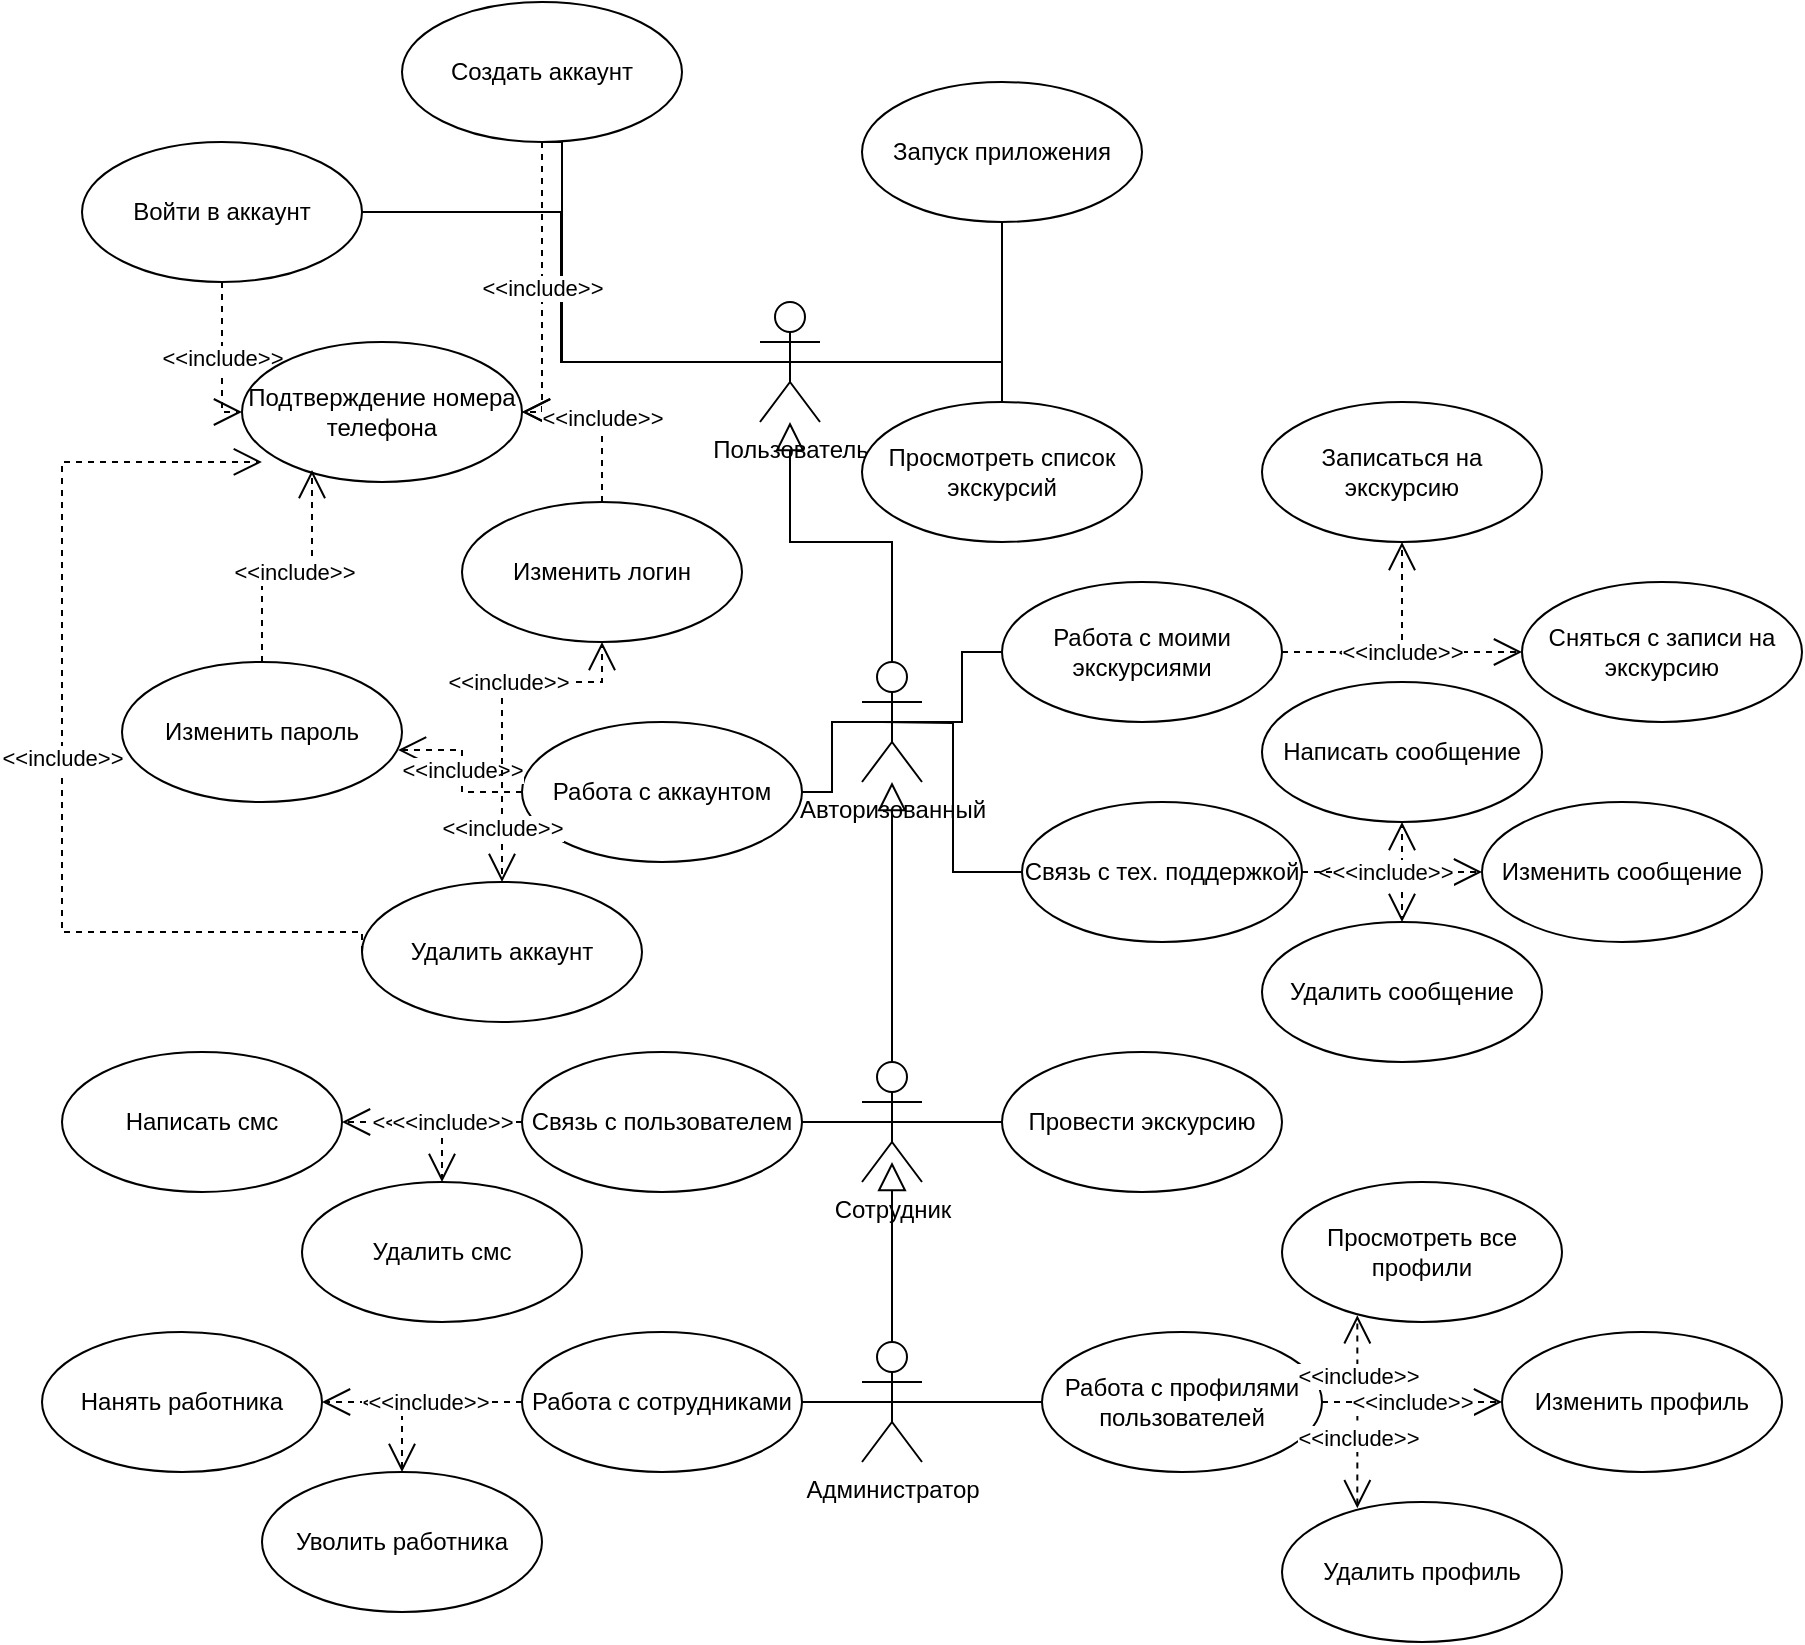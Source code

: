 <mxfile version="22.0.4" type="google">
  <diagram name="Страница — 1" id="LAL8IJz5V-x7PHA_HO1d">
    <mxGraphModel dx="987" dy="561" grid="1" gridSize="10" guides="1" tooltips="1" connect="1" arrows="1" fold="1" page="1" pageScale="1" pageWidth="827" pageHeight="1169" math="0" shadow="0">
      <root>
        <mxCell id="0" />
        <mxCell id="1" parent="0" />
        <mxCell id="FFJxtOhmiJsJVs3oL8mF-1" value="Пользователь" style="shape=umlActor;verticalLabelPosition=bottom;verticalAlign=top;html=1;" vertex="1" parent="1">
          <mxGeometry x="399" y="170" width="30" height="60" as="geometry" />
        </mxCell>
        <mxCell id="FFJxtOhmiJsJVs3oL8mF-2" value="Запуск приложения" style="ellipse;whiteSpace=wrap;html=1;" vertex="1" parent="1">
          <mxGeometry x="450" y="60" width="140" height="70" as="geometry" />
        </mxCell>
        <mxCell id="FFJxtOhmiJsJVs3oL8mF-4" value="" style="endArrow=none;html=1;rounded=0;exitX=0.5;exitY=0.5;exitDx=0;exitDy=0;exitPerimeter=0;entryX=0.5;entryY=1;entryDx=0;entryDy=0;edgeStyle=orthogonalEdgeStyle;" edge="1" parent="1" source="FFJxtOhmiJsJVs3oL8mF-1" target="FFJxtOhmiJsJVs3oL8mF-2">
          <mxGeometry width="50" height="50" relative="1" as="geometry">
            <mxPoint x="390" y="280" as="sourcePoint" />
            <mxPoint x="440" y="230" as="targetPoint" />
          </mxGeometry>
        </mxCell>
        <mxCell id="FFJxtOhmiJsJVs3oL8mF-5" value="Авторизованный" style="shape=umlActor;verticalLabelPosition=bottom;verticalAlign=top;html=1;outlineConnect=0;" vertex="1" parent="1">
          <mxGeometry x="450" y="350" width="30" height="60" as="geometry" />
        </mxCell>
        <mxCell id="FFJxtOhmiJsJVs3oL8mF-7" value="" style="endArrow=block;endFill=0;endSize=12;html=1;rounded=0;exitX=0.5;exitY=0;exitDx=0;exitDy=0;exitPerimeter=0;edgeStyle=orthogonalEdgeStyle;" edge="1" parent="1" source="FFJxtOhmiJsJVs3oL8mF-5" target="FFJxtOhmiJsJVs3oL8mF-1">
          <mxGeometry width="160" relative="1" as="geometry">
            <mxPoint x="330" y="250" as="sourcePoint" />
            <mxPoint x="490" y="250" as="targetPoint" />
          </mxGeometry>
        </mxCell>
        <mxCell id="FFJxtOhmiJsJVs3oL8mF-8" value="Создать аккаунт" style="ellipse;whiteSpace=wrap;html=1;" vertex="1" parent="1">
          <mxGeometry x="220" y="20" width="140" height="70" as="geometry" />
        </mxCell>
        <mxCell id="FFJxtOhmiJsJVs3oL8mF-9" value="Войти в аккаунт" style="ellipse;whiteSpace=wrap;html=1;" vertex="1" parent="1">
          <mxGeometry x="60" y="90" width="140" height="70" as="geometry" />
        </mxCell>
        <mxCell id="FFJxtOhmiJsJVs3oL8mF-10" value="" style="endArrow=none;html=1;rounded=0;exitX=0.5;exitY=0.5;exitDx=0;exitDy=0;exitPerimeter=0;entryX=1;entryY=0.5;entryDx=0;entryDy=0;edgeStyle=orthogonalEdgeStyle;" edge="1" parent="1" source="FFJxtOhmiJsJVs3oL8mF-1" target="FFJxtOhmiJsJVs3oL8mF-9">
          <mxGeometry width="50" height="50" relative="1" as="geometry">
            <mxPoint x="424" y="210" as="sourcePoint" />
            <mxPoint x="530" y="140" as="targetPoint" />
          </mxGeometry>
        </mxCell>
        <mxCell id="FFJxtOhmiJsJVs3oL8mF-12" value="" style="endArrow=none;html=1;rounded=0;exitX=0.5;exitY=1;exitDx=0;exitDy=0;entryX=0.5;entryY=0.5;entryDx=0;entryDy=0;edgeStyle=orthogonalEdgeStyle;entryPerimeter=0;" edge="1" parent="1" source="FFJxtOhmiJsJVs3oL8mF-8" target="FFJxtOhmiJsJVs3oL8mF-1">
          <mxGeometry width="50" height="50" relative="1" as="geometry">
            <mxPoint x="434" y="220" as="sourcePoint" />
            <mxPoint x="540" y="150" as="targetPoint" />
            <Array as="points">
              <mxPoint x="300" y="200" />
            </Array>
          </mxGeometry>
        </mxCell>
        <mxCell id="FFJxtOhmiJsJVs3oL8mF-13" value="&amp;lt;&amp;lt;include&amp;gt;&amp;gt;" style="endArrow=open;endSize=12;dashed=1;html=1;rounded=0;exitX=0.5;exitY=1;exitDx=0;exitDy=0;entryX=0;entryY=0.5;entryDx=0;entryDy=0;edgeStyle=orthogonalEdgeStyle;" edge="1" parent="1" source="FFJxtOhmiJsJVs3oL8mF-9" target="FFJxtOhmiJsJVs3oL8mF-15">
          <mxGeometry width="160" relative="1" as="geometry">
            <mxPoint x="130" y="300" as="sourcePoint" />
            <mxPoint x="190" y="300" as="targetPoint" />
          </mxGeometry>
        </mxCell>
        <mxCell id="FFJxtOhmiJsJVs3oL8mF-15" value="Подтверждение номера телефона" style="ellipse;whiteSpace=wrap;html=1;" vertex="1" parent="1">
          <mxGeometry x="140" y="190" width="140" height="70" as="geometry" />
        </mxCell>
        <mxCell id="FFJxtOhmiJsJVs3oL8mF-16" value="&amp;lt;&amp;lt;include&amp;gt;&amp;gt;" style="endArrow=open;endSize=12;dashed=1;html=1;rounded=0;exitX=0.5;exitY=1;exitDx=0;exitDy=0;entryX=1;entryY=0.5;entryDx=0;entryDy=0;edgeStyle=orthogonalEdgeStyle;" edge="1" parent="1" source="FFJxtOhmiJsJVs3oL8mF-8" target="FFJxtOhmiJsJVs3oL8mF-15">
          <mxGeometry width="160" relative="1" as="geometry">
            <mxPoint x="180" y="245" as="sourcePoint" />
            <mxPoint x="180" y="320" as="targetPoint" />
          </mxGeometry>
        </mxCell>
        <mxCell id="FFJxtOhmiJsJVs3oL8mF-18" value="Просмотреть список экскурсий" style="ellipse;whiteSpace=wrap;html=1;" vertex="1" parent="1">
          <mxGeometry x="450" y="220" width="140" height="70" as="geometry" />
        </mxCell>
        <mxCell id="FFJxtOhmiJsJVs3oL8mF-19" value="" style="endArrow=none;html=1;rounded=0;exitX=0.5;exitY=0.5;exitDx=0;exitDy=0;exitPerimeter=0;entryX=0.5;entryY=0;entryDx=0;entryDy=0;edgeStyle=orthogonalEdgeStyle;" edge="1" parent="1" source="FFJxtOhmiJsJVs3oL8mF-1" target="FFJxtOhmiJsJVs3oL8mF-18">
          <mxGeometry width="50" height="50" relative="1" as="geometry">
            <mxPoint x="424" y="210" as="sourcePoint" />
            <mxPoint x="530" y="140" as="targetPoint" />
          </mxGeometry>
        </mxCell>
        <mxCell id="FFJxtOhmiJsJVs3oL8mF-20" value="Изменить пароль" style="ellipse;whiteSpace=wrap;html=1;" vertex="1" parent="1">
          <mxGeometry x="80" y="350" width="140" height="70" as="geometry" />
        </mxCell>
        <mxCell id="FFJxtOhmiJsJVs3oL8mF-21" value="Изменить логин" style="ellipse;whiteSpace=wrap;html=1;" vertex="1" parent="1">
          <mxGeometry x="250" y="270" width="140" height="70" as="geometry" />
        </mxCell>
        <mxCell id="FFJxtOhmiJsJVs3oL8mF-22" value="Работа с аккаунтом" style="ellipse;whiteSpace=wrap;html=1;" vertex="1" parent="1">
          <mxGeometry x="280" y="380" width="140" height="70" as="geometry" />
        </mxCell>
        <mxCell id="FFJxtOhmiJsJVs3oL8mF-23" value="" style="endArrow=none;html=1;rounded=0;exitX=0.5;exitY=0.5;exitDx=0;exitDy=0;exitPerimeter=0;entryX=1;entryY=0.5;entryDx=0;entryDy=0;edgeStyle=orthogonalEdgeStyle;" edge="1" parent="1" source="FFJxtOhmiJsJVs3oL8mF-5" target="FFJxtOhmiJsJVs3oL8mF-22">
          <mxGeometry width="50" height="50" relative="1" as="geometry">
            <mxPoint x="424" y="210" as="sourcePoint" />
            <mxPoint x="530" y="140" as="targetPoint" />
          </mxGeometry>
        </mxCell>
        <mxCell id="FFJxtOhmiJsJVs3oL8mF-24" value="&amp;lt;&amp;lt;include&amp;gt;&amp;gt;" style="endArrow=open;endSize=12;dashed=1;html=1;rounded=0;edgeStyle=orthogonalEdgeStyle;exitX=0.5;exitY=0;exitDx=0;exitDy=0;entryX=1;entryY=0.5;entryDx=0;entryDy=0;" edge="1" parent="1" source="FFJxtOhmiJsJVs3oL8mF-21" target="FFJxtOhmiJsJVs3oL8mF-15">
          <mxGeometry width="160" relative="1" as="geometry">
            <mxPoint x="230" y="370" as="sourcePoint" />
            <mxPoint x="300" y="295" as="targetPoint" />
          </mxGeometry>
        </mxCell>
        <mxCell id="FFJxtOhmiJsJVs3oL8mF-25" value="&amp;lt;&amp;lt;include&amp;gt;&amp;gt;" style="endArrow=open;endSize=12;dashed=1;html=1;rounded=0;edgeStyle=orthogonalEdgeStyle;exitX=0.5;exitY=0;exitDx=0;exitDy=0;entryX=0.25;entryY=0.914;entryDx=0;entryDy=0;entryPerimeter=0;" edge="1" parent="1" source="FFJxtOhmiJsJVs3oL8mF-20" target="FFJxtOhmiJsJVs3oL8mF-15">
          <mxGeometry width="160" relative="1" as="geometry">
            <mxPoint x="220" y="415" as="sourcePoint" />
            <mxPoint x="210" y="330" as="targetPoint" />
          </mxGeometry>
        </mxCell>
        <mxCell id="FFJxtOhmiJsJVs3oL8mF-26" value="&amp;lt;&amp;lt;include&amp;gt;&amp;gt;" style="endArrow=open;endSize=12;dashed=1;html=1;rounded=0;edgeStyle=orthogonalEdgeStyle;exitX=0;exitY=0.5;exitDx=0;exitDy=0;entryX=0.986;entryY=0.629;entryDx=0;entryDy=0;entryPerimeter=0;" edge="1" parent="1" source="FFJxtOhmiJsJVs3oL8mF-22" target="FFJxtOhmiJsJVs3oL8mF-20">
          <mxGeometry width="160" relative="1" as="geometry">
            <mxPoint x="220" y="415" as="sourcePoint" />
            <mxPoint x="210" y="330" as="targetPoint" />
          </mxGeometry>
        </mxCell>
        <mxCell id="FFJxtOhmiJsJVs3oL8mF-27" value="&amp;lt;&amp;lt;include&amp;gt;&amp;gt;" style="endArrow=open;endSize=12;dashed=1;html=1;rounded=0;edgeStyle=orthogonalEdgeStyle;exitX=0;exitY=0.5;exitDx=0;exitDy=0;entryX=0.5;entryY=1;entryDx=0;entryDy=0;" edge="1" parent="1" source="FFJxtOhmiJsJVs3oL8mF-22" target="FFJxtOhmiJsJVs3oL8mF-21">
          <mxGeometry width="160" relative="1" as="geometry">
            <mxPoint x="230" y="425" as="sourcePoint" />
            <mxPoint x="220" y="340" as="targetPoint" />
          </mxGeometry>
        </mxCell>
        <mxCell id="FFJxtOhmiJsJVs3oL8mF-29" value="Удалить аккаунт" style="ellipse;whiteSpace=wrap;html=1;" vertex="1" parent="1">
          <mxGeometry x="200" y="460" width="140" height="70" as="geometry" />
        </mxCell>
        <mxCell id="FFJxtOhmiJsJVs3oL8mF-30" value="&amp;lt;&amp;lt;include&amp;gt;&amp;gt;" style="endArrow=open;endSize=12;dashed=1;html=1;rounded=0;edgeStyle=orthogonalEdgeStyle;exitX=0;exitY=0.5;exitDx=0;exitDy=0;entryX=0.071;entryY=0.857;entryDx=0;entryDy=0;entryPerimeter=0;" edge="1" parent="1" source="FFJxtOhmiJsJVs3oL8mF-29" target="FFJxtOhmiJsJVs3oL8mF-15">
          <mxGeometry width="160" relative="1" as="geometry">
            <mxPoint x="160" y="360" as="sourcePoint" />
            <mxPoint x="185" y="264" as="targetPoint" />
            <Array as="points">
              <mxPoint x="50" y="485" />
              <mxPoint x="50" y="250" />
            </Array>
          </mxGeometry>
        </mxCell>
        <mxCell id="FFJxtOhmiJsJVs3oL8mF-31" value="&amp;lt;&amp;lt;include&amp;gt;&amp;gt;" style="endArrow=open;endSize=12;dashed=1;html=1;rounded=0;edgeStyle=orthogonalEdgeStyle;exitX=0;exitY=0.5;exitDx=0;exitDy=0;" edge="1" parent="1" source="FFJxtOhmiJsJVs3oL8mF-22" target="FFJxtOhmiJsJVs3oL8mF-29">
          <mxGeometry width="160" relative="1" as="geometry">
            <mxPoint x="290" y="425" as="sourcePoint" />
            <mxPoint x="330" y="350" as="targetPoint" />
          </mxGeometry>
        </mxCell>
        <mxCell id="FFJxtOhmiJsJVs3oL8mF-32" value="Работа с моими экскурсиями" style="ellipse;whiteSpace=wrap;html=1;" vertex="1" parent="1">
          <mxGeometry x="520" y="310" width="140" height="70" as="geometry" />
        </mxCell>
        <mxCell id="FFJxtOhmiJsJVs3oL8mF-33" value="" style="endArrow=none;html=1;rounded=0;exitX=0.5;exitY=0.5;exitDx=0;exitDy=0;exitPerimeter=0;entryX=0;entryY=0.5;entryDx=0;entryDy=0;edgeStyle=orthogonalEdgeStyle;" edge="1" parent="1" source="FFJxtOhmiJsJVs3oL8mF-5" target="FFJxtOhmiJsJVs3oL8mF-32">
          <mxGeometry width="50" height="50" relative="1" as="geometry">
            <mxPoint x="475" y="390" as="sourcePoint" />
            <mxPoint x="430" y="425" as="targetPoint" />
          </mxGeometry>
        </mxCell>
        <mxCell id="FFJxtOhmiJsJVs3oL8mF-35" value="Записаться на экскурсию" style="ellipse;whiteSpace=wrap;html=1;" vertex="1" parent="1">
          <mxGeometry x="650" y="220" width="140" height="70" as="geometry" />
        </mxCell>
        <mxCell id="FFJxtOhmiJsJVs3oL8mF-38" value="&amp;lt;&amp;lt;include&amp;gt;&amp;gt;" style="endArrow=open;endSize=12;dashed=1;html=1;rounded=0;edgeStyle=orthogonalEdgeStyle;exitX=1;exitY=0.5;exitDx=0;exitDy=0;entryX=0.5;entryY=1;entryDx=0;entryDy=0;" edge="1" parent="1" source="FFJxtOhmiJsJVs3oL8mF-32" target="FFJxtOhmiJsJVs3oL8mF-35">
          <mxGeometry width="160" relative="1" as="geometry">
            <mxPoint x="290" y="425" as="sourcePoint" />
            <mxPoint x="330" y="350" as="targetPoint" />
          </mxGeometry>
        </mxCell>
        <mxCell id="FFJxtOhmiJsJVs3oL8mF-40" value="Сняться с записи на экскурсию" style="ellipse;whiteSpace=wrap;html=1;" vertex="1" parent="1">
          <mxGeometry x="780" y="310" width="140" height="70" as="geometry" />
        </mxCell>
        <mxCell id="FFJxtOhmiJsJVs3oL8mF-41" value="&amp;lt;&amp;lt;include&amp;gt;&amp;gt;" style="endArrow=open;endSize=12;dashed=1;html=1;rounded=0;edgeStyle=orthogonalEdgeStyle;exitX=1;exitY=0.5;exitDx=0;exitDy=0;" edge="1" parent="1" source="FFJxtOhmiJsJVs3oL8mF-32" target="FFJxtOhmiJsJVs3oL8mF-40">
          <mxGeometry width="160" relative="1" as="geometry">
            <mxPoint x="670" y="355" as="sourcePoint" />
            <mxPoint x="730" y="300" as="targetPoint" />
          </mxGeometry>
        </mxCell>
        <mxCell id="FFJxtOhmiJsJVs3oL8mF-43" value="Сотрудник" style="shape=umlActor;verticalLabelPosition=bottom;verticalAlign=top;html=1;" vertex="1" parent="1">
          <mxGeometry x="450" y="550" width="30" height="60" as="geometry" />
        </mxCell>
        <mxCell id="FFJxtOhmiJsJVs3oL8mF-44" value="" style="endArrow=block;endFill=0;endSize=12;html=1;rounded=0;exitX=0.5;exitY=0;exitDx=0;exitDy=0;exitPerimeter=0;edgeStyle=orthogonalEdgeStyle;" edge="1" parent="1" source="FFJxtOhmiJsJVs3oL8mF-43" target="FFJxtOhmiJsJVs3oL8mF-5">
          <mxGeometry width="160" relative="1" as="geometry">
            <mxPoint x="475" y="360" as="sourcePoint" />
            <mxPoint x="424" y="240" as="targetPoint" />
          </mxGeometry>
        </mxCell>
        <mxCell id="FFJxtOhmiJsJVs3oL8mF-46" value="" style="endArrow=none;html=1;rounded=0;entryX=0;entryY=0.5;entryDx=0;entryDy=0;edgeStyle=orthogonalEdgeStyle;" edge="1" parent="1" target="FFJxtOhmiJsJVs3oL8mF-47">
          <mxGeometry width="50" height="50" relative="1" as="geometry">
            <mxPoint x="460" y="380" as="sourcePoint" />
            <mxPoint x="530" y="355" as="targetPoint" />
          </mxGeometry>
        </mxCell>
        <mxCell id="FFJxtOhmiJsJVs3oL8mF-47" value="Связь с тех. поддержкой" style="ellipse;whiteSpace=wrap;html=1;" vertex="1" parent="1">
          <mxGeometry x="530" y="420" width="140" height="70" as="geometry" />
        </mxCell>
        <mxCell id="FFJxtOhmiJsJVs3oL8mF-48" value="Связь с пользователем" style="ellipse;whiteSpace=wrap;html=1;" vertex="1" parent="1">
          <mxGeometry x="280" y="545" width="140" height="70" as="geometry" />
        </mxCell>
        <mxCell id="FFJxtOhmiJsJVs3oL8mF-49" value="" style="endArrow=none;html=1;rounded=0;exitX=0.5;exitY=0.5;exitDx=0;exitDy=0;exitPerimeter=0;entryX=1;entryY=0.5;entryDx=0;entryDy=0;edgeStyle=orthogonalEdgeStyle;" edge="1" parent="1" source="FFJxtOhmiJsJVs3oL8mF-43" target="FFJxtOhmiJsJVs3oL8mF-48">
          <mxGeometry width="50" height="50" relative="1" as="geometry">
            <mxPoint x="485" y="400" as="sourcePoint" />
            <mxPoint x="530" y="455" as="targetPoint" />
          </mxGeometry>
        </mxCell>
        <mxCell id="FFJxtOhmiJsJVs3oL8mF-50" value="Провести экскурсию" style="ellipse;whiteSpace=wrap;html=1;" vertex="1" parent="1">
          <mxGeometry x="520" y="545" width="140" height="70" as="geometry" />
        </mxCell>
        <mxCell id="FFJxtOhmiJsJVs3oL8mF-51" value="" style="endArrow=none;html=1;rounded=0;entryX=0.5;entryY=0.5;entryDx=0;entryDy=0;edgeStyle=orthogonalEdgeStyle;entryPerimeter=0;" edge="1" parent="1" source="FFJxtOhmiJsJVs3oL8mF-50" target="FFJxtOhmiJsJVs3oL8mF-43">
          <mxGeometry width="50" height="50" relative="1" as="geometry">
            <mxPoint x="475" y="590" as="sourcePoint" />
            <mxPoint x="430" y="590" as="targetPoint" />
          </mxGeometry>
        </mxCell>
        <mxCell id="FFJxtOhmiJsJVs3oL8mF-52" value="Написать сообщение" style="ellipse;whiteSpace=wrap;html=1;" vertex="1" parent="1">
          <mxGeometry x="650" y="360" width="140" height="70" as="geometry" />
        </mxCell>
        <mxCell id="FFJxtOhmiJsJVs3oL8mF-53" value="Удалить сообщение" style="ellipse;whiteSpace=wrap;html=1;" vertex="1" parent="1">
          <mxGeometry x="650" y="480" width="140" height="70" as="geometry" />
        </mxCell>
        <mxCell id="FFJxtOhmiJsJVs3oL8mF-54" value="Изменить сообщение" style="ellipse;whiteSpace=wrap;html=1;" vertex="1" parent="1">
          <mxGeometry x="760" y="420" width="140" height="70" as="geometry" />
        </mxCell>
        <mxCell id="FFJxtOhmiJsJVs3oL8mF-55" value="&amp;lt;&amp;lt;include&amp;gt;&amp;gt;" style="endArrow=open;endSize=12;dashed=1;html=1;rounded=0;edgeStyle=orthogonalEdgeStyle;exitX=1;exitY=0.5;exitDx=0;exitDy=0;entryX=0.5;entryY=1;entryDx=0;entryDy=0;" edge="1" parent="1" source="FFJxtOhmiJsJVs3oL8mF-47" target="FFJxtOhmiJsJVs3oL8mF-52">
          <mxGeometry width="160" relative="1" as="geometry">
            <mxPoint x="670" y="355" as="sourcePoint" />
            <mxPoint x="790" y="355" as="targetPoint" />
          </mxGeometry>
        </mxCell>
        <mxCell id="FFJxtOhmiJsJVs3oL8mF-56" value="&amp;lt;&amp;lt;include&amp;gt;&amp;gt;" style="endArrow=open;endSize=12;dashed=1;html=1;rounded=0;edgeStyle=orthogonalEdgeStyle;exitX=1;exitY=0.5;exitDx=0;exitDy=0;" edge="1" parent="1" source="FFJxtOhmiJsJVs3oL8mF-47" target="FFJxtOhmiJsJVs3oL8mF-53">
          <mxGeometry width="160" relative="1" as="geometry">
            <mxPoint x="670" y="455" as="sourcePoint" />
            <mxPoint x="740" y="440" as="targetPoint" />
          </mxGeometry>
        </mxCell>
        <mxCell id="FFJxtOhmiJsJVs3oL8mF-57" value="&amp;lt;&amp;lt;include&amp;gt;&amp;gt;" style="endArrow=open;endSize=12;dashed=1;html=1;rounded=0;edgeStyle=orthogonalEdgeStyle;exitX=1;exitY=0.5;exitDx=0;exitDy=0;entryX=0;entryY=0.5;entryDx=0;entryDy=0;" edge="1" parent="1" source="FFJxtOhmiJsJVs3oL8mF-47" target="FFJxtOhmiJsJVs3oL8mF-54">
          <mxGeometry width="160" relative="1" as="geometry">
            <mxPoint x="680" y="465" as="sourcePoint" />
            <mxPoint x="750" y="450" as="targetPoint" />
          </mxGeometry>
        </mxCell>
        <mxCell id="FFJxtOhmiJsJVs3oL8mF-60" value="Написать смс" style="ellipse;whiteSpace=wrap;html=1;" vertex="1" parent="1">
          <mxGeometry x="50" y="545" width="140" height="70" as="geometry" />
        </mxCell>
        <mxCell id="FFJxtOhmiJsJVs3oL8mF-61" value="&amp;lt;&amp;lt;include&amp;gt;&amp;gt;" style="endArrow=open;endSize=12;dashed=1;html=1;rounded=0;edgeStyle=orthogonalEdgeStyle;exitX=0;exitY=0.5;exitDx=0;exitDy=0;entryX=1;entryY=0.5;entryDx=0;entryDy=0;" edge="1" parent="1" source="FFJxtOhmiJsJVs3oL8mF-48" target="FFJxtOhmiJsJVs3oL8mF-60">
          <mxGeometry width="160" relative="1" as="geometry">
            <mxPoint x="290" y="425" as="sourcePoint" />
            <mxPoint x="280" y="470" as="targetPoint" />
          </mxGeometry>
        </mxCell>
        <mxCell id="FFJxtOhmiJsJVs3oL8mF-62" value="Удалить смс" style="ellipse;whiteSpace=wrap;html=1;" vertex="1" parent="1">
          <mxGeometry x="170" y="610" width="140" height="70" as="geometry" />
        </mxCell>
        <mxCell id="FFJxtOhmiJsJVs3oL8mF-63" value="&amp;lt;&amp;lt;include&amp;gt;&amp;gt;" style="endArrow=open;endSize=12;dashed=1;html=1;rounded=0;edgeStyle=orthogonalEdgeStyle;exitX=0;exitY=0.5;exitDx=0;exitDy=0;entryX=0.5;entryY=0;entryDx=0;entryDy=0;" edge="1" parent="1" source="FFJxtOhmiJsJVs3oL8mF-48" target="FFJxtOhmiJsJVs3oL8mF-62">
          <mxGeometry x="0.008" width="160" relative="1" as="geometry">
            <mxPoint x="290" y="590" as="sourcePoint" />
            <mxPoint x="200" y="590" as="targetPoint" />
            <mxPoint as="offset" />
          </mxGeometry>
        </mxCell>
        <mxCell id="FFJxtOhmiJsJVs3oL8mF-64" value="Администратор" style="shape=umlActor;verticalLabelPosition=bottom;verticalAlign=top;html=1;" vertex="1" parent="1">
          <mxGeometry x="450" y="690" width="30" height="60" as="geometry" />
        </mxCell>
        <mxCell id="FFJxtOhmiJsJVs3oL8mF-66" value="" style="endArrow=block;endFill=0;endSize=12;html=1;rounded=0;exitX=0.5;exitY=0;exitDx=0;exitDy=0;exitPerimeter=0;edgeStyle=orthogonalEdgeStyle;" edge="1" parent="1" source="FFJxtOhmiJsJVs3oL8mF-64">
          <mxGeometry width="160" relative="1" as="geometry">
            <mxPoint x="475" y="560" as="sourcePoint" />
            <mxPoint x="465" y="600" as="targetPoint" />
          </mxGeometry>
        </mxCell>
        <mxCell id="FFJxtOhmiJsJVs3oL8mF-67" value="Работа с профилями пользователей" style="ellipse;whiteSpace=wrap;html=1;" vertex="1" parent="1">
          <mxGeometry x="540" y="685" width="140" height="70" as="geometry" />
        </mxCell>
        <mxCell id="FFJxtOhmiJsJVs3oL8mF-68" value="" style="endArrow=none;html=1;rounded=0;entryX=0.5;entryY=0.5;entryDx=0;entryDy=0;edgeStyle=orthogonalEdgeStyle;entryPerimeter=0;exitX=0;exitY=0.5;exitDx=0;exitDy=0;" edge="1" parent="1" source="FFJxtOhmiJsJVs3oL8mF-67" target="FFJxtOhmiJsJVs3oL8mF-64">
          <mxGeometry width="50" height="50" relative="1" as="geometry">
            <mxPoint x="530" y="590" as="sourcePoint" />
            <mxPoint x="475" y="590" as="targetPoint" />
          </mxGeometry>
        </mxCell>
        <mxCell id="FFJxtOhmiJsJVs3oL8mF-71" value="Просмотреть все профили" style="ellipse;whiteSpace=wrap;html=1;" vertex="1" parent="1">
          <mxGeometry x="660" y="610" width="140" height="70" as="geometry" />
        </mxCell>
        <mxCell id="FFJxtOhmiJsJVs3oL8mF-72" value="Изменить профиль" style="ellipse;whiteSpace=wrap;html=1;" vertex="1" parent="1">
          <mxGeometry x="770" y="685" width="140" height="70" as="geometry" />
        </mxCell>
        <mxCell id="FFJxtOhmiJsJVs3oL8mF-73" value="Удалить профиль" style="ellipse;whiteSpace=wrap;html=1;" vertex="1" parent="1">
          <mxGeometry x="660" y="770" width="140" height="70" as="geometry" />
        </mxCell>
        <mxCell id="FFJxtOhmiJsJVs3oL8mF-74" value="&amp;lt;&amp;lt;include&amp;gt;&amp;gt;" style="endArrow=open;endSize=12;dashed=1;html=1;rounded=0;edgeStyle=orthogonalEdgeStyle;exitX=1;exitY=0.5;exitDx=0;exitDy=0;entryX=0.269;entryY=0.952;entryDx=0;entryDy=0;entryPerimeter=0;" edge="1" parent="1" source="FFJxtOhmiJsJVs3oL8mF-67" target="FFJxtOhmiJsJVs3oL8mF-71">
          <mxGeometry width="160" relative="1" as="geometry">
            <mxPoint x="680" y="465" as="sourcePoint" />
            <mxPoint x="730" y="490" as="targetPoint" />
          </mxGeometry>
        </mxCell>
        <mxCell id="FFJxtOhmiJsJVs3oL8mF-75" value="&amp;lt;&amp;lt;include&amp;gt;&amp;gt;" style="endArrow=open;endSize=12;dashed=1;html=1;rounded=0;edgeStyle=orthogonalEdgeStyle;exitX=1;exitY=0.5;exitDx=0;exitDy=0;entryX=0.269;entryY=0.045;entryDx=0;entryDy=0;entryPerimeter=0;" edge="1" parent="1" source="FFJxtOhmiJsJVs3oL8mF-67" target="FFJxtOhmiJsJVs3oL8mF-73">
          <mxGeometry width="160" relative="1" as="geometry">
            <mxPoint x="690" y="730" as="sourcePoint" />
            <mxPoint x="708" y="687" as="targetPoint" />
          </mxGeometry>
        </mxCell>
        <mxCell id="FFJxtOhmiJsJVs3oL8mF-76" value="&amp;lt;&amp;lt;include&amp;gt;&amp;gt;" style="endArrow=open;endSize=12;dashed=1;html=1;rounded=0;edgeStyle=orthogonalEdgeStyle;exitX=1;exitY=0.5;exitDx=0;exitDy=0;entryX=0;entryY=0.5;entryDx=0;entryDy=0;" edge="1" parent="1" source="FFJxtOhmiJsJVs3oL8mF-67" target="FFJxtOhmiJsJVs3oL8mF-72">
          <mxGeometry width="160" relative="1" as="geometry">
            <mxPoint x="700" y="740" as="sourcePoint" />
            <mxPoint x="718" y="697" as="targetPoint" />
          </mxGeometry>
        </mxCell>
        <mxCell id="FFJxtOhmiJsJVs3oL8mF-78" value="Работа с сотрудниками" style="ellipse;whiteSpace=wrap;html=1;" vertex="1" parent="1">
          <mxGeometry x="280" y="685" width="140" height="70" as="geometry" />
        </mxCell>
        <mxCell id="FFJxtOhmiJsJVs3oL8mF-79" value="" style="endArrow=none;html=1;rounded=0;edgeStyle=orthogonalEdgeStyle;exitX=0.5;exitY=0.5;exitDx=0;exitDy=0;exitPerimeter=0;" edge="1" parent="1" source="FFJxtOhmiJsJVs3oL8mF-64" target="FFJxtOhmiJsJVs3oL8mF-78">
          <mxGeometry width="50" height="50" relative="1" as="geometry">
            <mxPoint x="550" y="730" as="sourcePoint" />
            <mxPoint x="475" y="730" as="targetPoint" />
          </mxGeometry>
        </mxCell>
        <mxCell id="FFJxtOhmiJsJVs3oL8mF-80" value="Уволить работника" style="ellipse;whiteSpace=wrap;html=1;" vertex="1" parent="1">
          <mxGeometry x="150" y="755" width="140" height="70" as="geometry" />
        </mxCell>
        <mxCell id="FFJxtOhmiJsJVs3oL8mF-81" value="Нанять работника" style="ellipse;whiteSpace=wrap;html=1;" vertex="1" parent="1">
          <mxGeometry x="40" y="685" width="140" height="70" as="geometry" />
        </mxCell>
        <mxCell id="FFJxtOhmiJsJVs3oL8mF-82" value="&amp;lt;&amp;lt;include&amp;gt;&amp;gt;" style="endArrow=open;endSize=12;dashed=1;html=1;rounded=0;edgeStyle=orthogonalEdgeStyle;exitX=0;exitY=0.5;exitDx=0;exitDy=0;" edge="1" parent="1" source="FFJxtOhmiJsJVs3oL8mF-78" target="FFJxtOhmiJsJVs3oL8mF-81">
          <mxGeometry width="160" relative="1" as="geometry">
            <mxPoint x="690" y="730" as="sourcePoint" />
            <mxPoint x="780" y="730" as="targetPoint" />
          </mxGeometry>
        </mxCell>
        <mxCell id="FFJxtOhmiJsJVs3oL8mF-85" value="&amp;lt;&amp;lt;include&amp;gt;&amp;gt;" style="endArrow=open;endSize=12;dashed=1;html=1;rounded=0;edgeStyle=orthogonalEdgeStyle;exitX=0;exitY=0.5;exitDx=0;exitDy=0;" edge="1" parent="1" source="FFJxtOhmiJsJVs3oL8mF-78" target="FFJxtOhmiJsJVs3oL8mF-80">
          <mxGeometry width="160" relative="1" as="geometry">
            <mxPoint x="290" y="730" as="sourcePoint" />
            <mxPoint x="210" y="730" as="targetPoint" />
          </mxGeometry>
        </mxCell>
      </root>
    </mxGraphModel>
  </diagram>
</mxfile>

